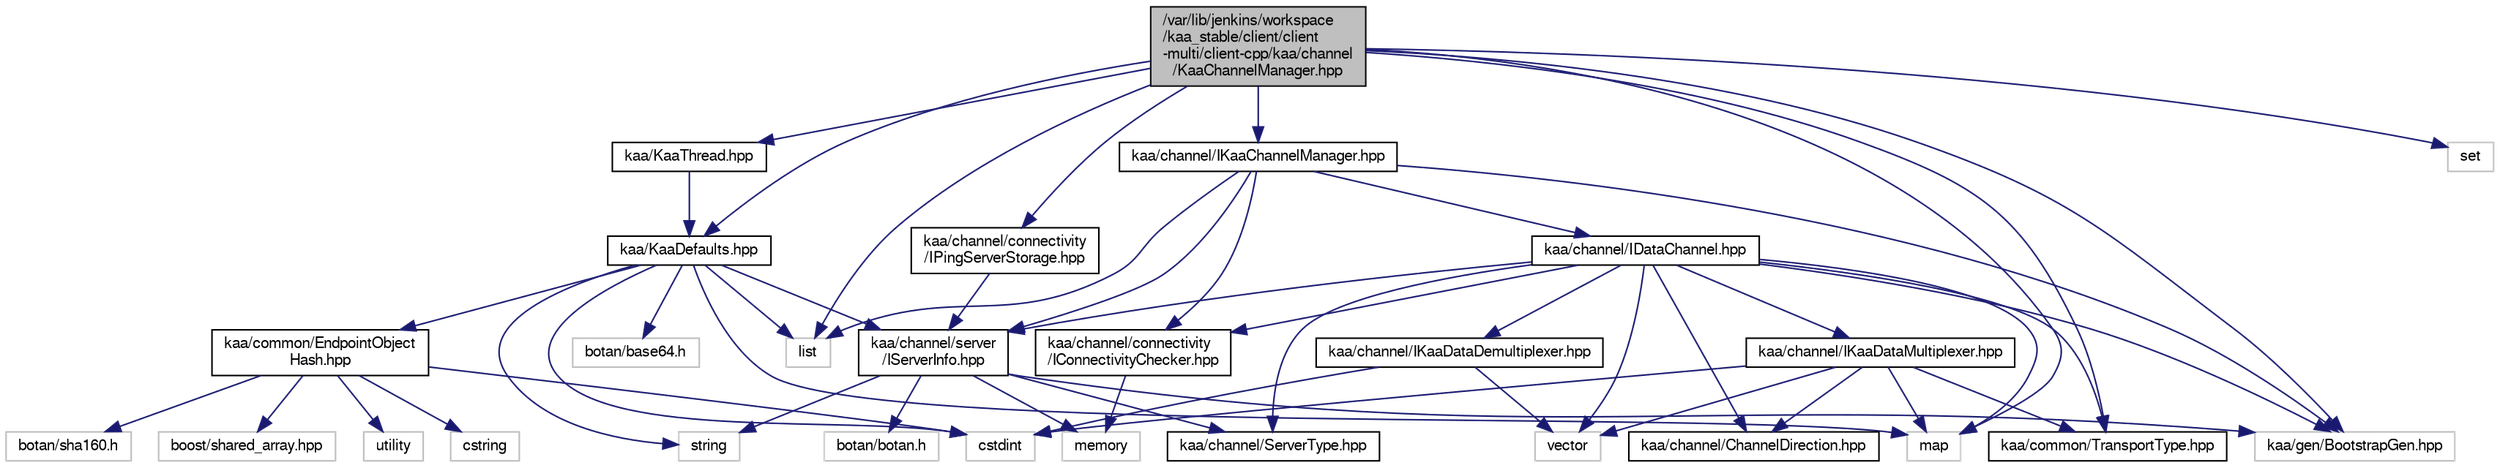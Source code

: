 digraph "/var/lib/jenkins/workspace/kaa_stable/client/client-multi/client-cpp/kaa/channel/KaaChannelManager.hpp"
{
  bgcolor="transparent";
  edge [fontname="FreeSans",fontsize="10",labelfontname="FreeSans",labelfontsize="10"];
  node [fontname="FreeSans",fontsize="10",shape=record];
  Node1 [label="/var/lib/jenkins/workspace\l/kaa_stable/client/client\l-multi/client-cpp/kaa/channel\l/KaaChannelManager.hpp",height=0.2,width=0.4,color="black", fillcolor="grey75", style="filled" fontcolor="black"];
  Node1 -> Node2 [color="midnightblue",fontsize="10",style="solid",fontname="FreeSans"];
  Node2 [label="map",height=0.2,width=0.4,color="grey75"];
  Node1 -> Node3 [color="midnightblue",fontsize="10",style="solid",fontname="FreeSans"];
  Node3 [label="set",height=0.2,width=0.4,color="grey75"];
  Node1 -> Node4 [color="midnightblue",fontsize="10",style="solid",fontname="FreeSans"];
  Node4 [label="list",height=0.2,width=0.4,color="grey75"];
  Node1 -> Node5 [color="midnightblue",fontsize="10",style="solid",fontname="FreeSans"];
  Node5 [label="kaa/KaaThread.hpp",height=0.2,width=0.4,color="black",URL="$KaaThread_8hpp.html"];
  Node5 -> Node6 [color="midnightblue",fontsize="10",style="solid",fontname="FreeSans"];
  Node6 [label="kaa/KaaDefaults.hpp",height=0.2,width=0.4,color="black",URL="$KaaDefaults_8hpp.html"];
  Node6 -> Node2 [color="midnightblue",fontsize="10",style="solid",fontname="FreeSans"];
  Node6 -> Node4 [color="midnightblue",fontsize="10",style="solid",fontname="FreeSans"];
  Node6 -> Node7 [color="midnightblue",fontsize="10",style="solid",fontname="FreeSans"];
  Node7 [label="string",height=0.2,width=0.4,color="grey75"];
  Node6 -> Node8 [color="midnightblue",fontsize="10",style="solid",fontname="FreeSans"];
  Node8 [label="botan/base64.h",height=0.2,width=0.4,color="grey75"];
  Node6 -> Node9 [color="midnightblue",fontsize="10",style="solid",fontname="FreeSans"];
  Node9 [label="cstdint",height=0.2,width=0.4,color="grey75"];
  Node6 -> Node10 [color="midnightblue",fontsize="10",style="solid",fontname="FreeSans"];
  Node10 [label="kaa/channel/server\l/IServerInfo.hpp",height=0.2,width=0.4,color="black",URL="$IServerInfo_8hpp.html"];
  Node10 -> Node7 [color="midnightblue",fontsize="10",style="solid",fontname="FreeSans"];
  Node10 -> Node11 [color="midnightblue",fontsize="10",style="solid",fontname="FreeSans"];
  Node11 [label="memory",height=0.2,width=0.4,color="grey75"];
  Node10 -> Node12 [color="midnightblue",fontsize="10",style="solid",fontname="FreeSans"];
  Node12 [label="botan/botan.h",height=0.2,width=0.4,color="grey75"];
  Node10 -> Node13 [color="midnightblue",fontsize="10",style="solid",fontname="FreeSans"];
  Node13 [label="kaa/gen/BootstrapGen.hpp",height=0.2,width=0.4,color="grey75"];
  Node10 -> Node14 [color="midnightblue",fontsize="10",style="solid",fontname="FreeSans"];
  Node14 [label="kaa/channel/ServerType.hpp",height=0.2,width=0.4,color="black",URL="$ServerType_8hpp.html"];
  Node6 -> Node15 [color="midnightblue",fontsize="10",style="solid",fontname="FreeSans"];
  Node15 [label="kaa/common/EndpointObject\lHash.hpp",height=0.2,width=0.4,color="black",URL="$EndpointObjectHash_8hpp.html"];
  Node15 -> Node16 [color="midnightblue",fontsize="10",style="solid",fontname="FreeSans"];
  Node16 [label="utility",height=0.2,width=0.4,color="grey75"];
  Node15 -> Node17 [color="midnightblue",fontsize="10",style="solid",fontname="FreeSans"];
  Node17 [label="cstring",height=0.2,width=0.4,color="grey75"];
  Node15 -> Node18 [color="midnightblue",fontsize="10",style="solid",fontname="FreeSans"];
  Node18 [label="botan/sha160.h",height=0.2,width=0.4,color="grey75"];
  Node15 -> Node9 [color="midnightblue",fontsize="10",style="solid",fontname="FreeSans"];
  Node15 -> Node19 [color="midnightblue",fontsize="10",style="solid",fontname="FreeSans"];
  Node19 [label="boost/shared_array.hpp",height=0.2,width=0.4,color="grey75"];
  Node1 -> Node6 [color="midnightblue",fontsize="10",style="solid",fontname="FreeSans"];
  Node1 -> Node13 [color="midnightblue",fontsize="10",style="solid",fontname="FreeSans"];
  Node1 -> Node20 [color="midnightblue",fontsize="10",style="solid",fontname="FreeSans"];
  Node20 [label="kaa/common/TransportType.hpp",height=0.2,width=0.4,color="black",URL="$TransportType_8hpp.html"];
  Node1 -> Node21 [color="midnightblue",fontsize="10",style="solid",fontname="FreeSans"];
  Node21 [label="kaa/channel/IKaaChannelManager.hpp",height=0.2,width=0.4,color="black",URL="$IKaaChannelManager_8hpp.html"];
  Node21 -> Node4 [color="midnightblue",fontsize="10",style="solid",fontname="FreeSans"];
  Node21 -> Node13 [color="midnightblue",fontsize="10",style="solid",fontname="FreeSans"];
  Node21 -> Node22 [color="midnightblue",fontsize="10",style="solid",fontname="FreeSans"];
  Node22 [label="kaa/channel/IDataChannel.hpp",height=0.2,width=0.4,color="black",URL="$IDataChannel_8hpp.html"];
  Node22 -> Node23 [color="midnightblue",fontsize="10",style="solid",fontname="FreeSans"];
  Node23 [label="vector",height=0.2,width=0.4,color="grey75"];
  Node22 -> Node2 [color="midnightblue",fontsize="10",style="solid",fontname="FreeSans"];
  Node22 -> Node13 [color="midnightblue",fontsize="10",style="solid",fontname="FreeSans"];
  Node22 -> Node20 [color="midnightblue",fontsize="10",style="solid",fontname="FreeSans"];
  Node22 -> Node24 [color="midnightblue",fontsize="10",style="solid",fontname="FreeSans"];
  Node24 [label="kaa/channel/ChannelDirection.hpp",height=0.2,width=0.4,color="black",URL="$ChannelDirection_8hpp.html"];
  Node22 -> Node10 [color="midnightblue",fontsize="10",style="solid",fontname="FreeSans"];
  Node22 -> Node25 [color="midnightblue",fontsize="10",style="solid",fontname="FreeSans"];
  Node25 [label="kaa/channel/IKaaDataMultiplexer.hpp",height=0.2,width=0.4,color="black",URL="$IKaaDataMultiplexer_8hpp.html"];
  Node25 -> Node9 [color="midnightblue",fontsize="10",style="solid",fontname="FreeSans"];
  Node25 -> Node2 [color="midnightblue",fontsize="10",style="solid",fontname="FreeSans"];
  Node25 -> Node23 [color="midnightblue",fontsize="10",style="solid",fontname="FreeSans"];
  Node25 -> Node20 [color="midnightblue",fontsize="10",style="solid",fontname="FreeSans"];
  Node25 -> Node24 [color="midnightblue",fontsize="10",style="solid",fontname="FreeSans"];
  Node22 -> Node26 [color="midnightblue",fontsize="10",style="solid",fontname="FreeSans"];
  Node26 [label="kaa/channel/IKaaDataDemultiplexer.hpp",height=0.2,width=0.4,color="black",URL="$IKaaDataDemultiplexer_8hpp.html"];
  Node26 -> Node9 [color="midnightblue",fontsize="10",style="solid",fontname="FreeSans"];
  Node26 -> Node23 [color="midnightblue",fontsize="10",style="solid",fontname="FreeSans"];
  Node22 -> Node14 [color="midnightblue",fontsize="10",style="solid",fontname="FreeSans"];
  Node22 -> Node27 [color="midnightblue",fontsize="10",style="solid",fontname="FreeSans"];
  Node27 [label="kaa/channel/connectivity\l/IConnectivityChecker.hpp",height=0.2,width=0.4,color="black",URL="$IConnectivityChecker_8hpp.html"];
  Node27 -> Node11 [color="midnightblue",fontsize="10",style="solid",fontname="FreeSans"];
  Node21 -> Node10 [color="midnightblue",fontsize="10",style="solid",fontname="FreeSans"];
  Node21 -> Node27 [color="midnightblue",fontsize="10",style="solid",fontname="FreeSans"];
  Node1 -> Node28 [color="midnightblue",fontsize="10",style="solid",fontname="FreeSans"];
  Node28 [label="kaa/channel/connectivity\l/IPingServerStorage.hpp",height=0.2,width=0.4,color="black",URL="$IPingServerStorage_8hpp.html"];
  Node28 -> Node10 [color="midnightblue",fontsize="10",style="solid",fontname="FreeSans"];
}

